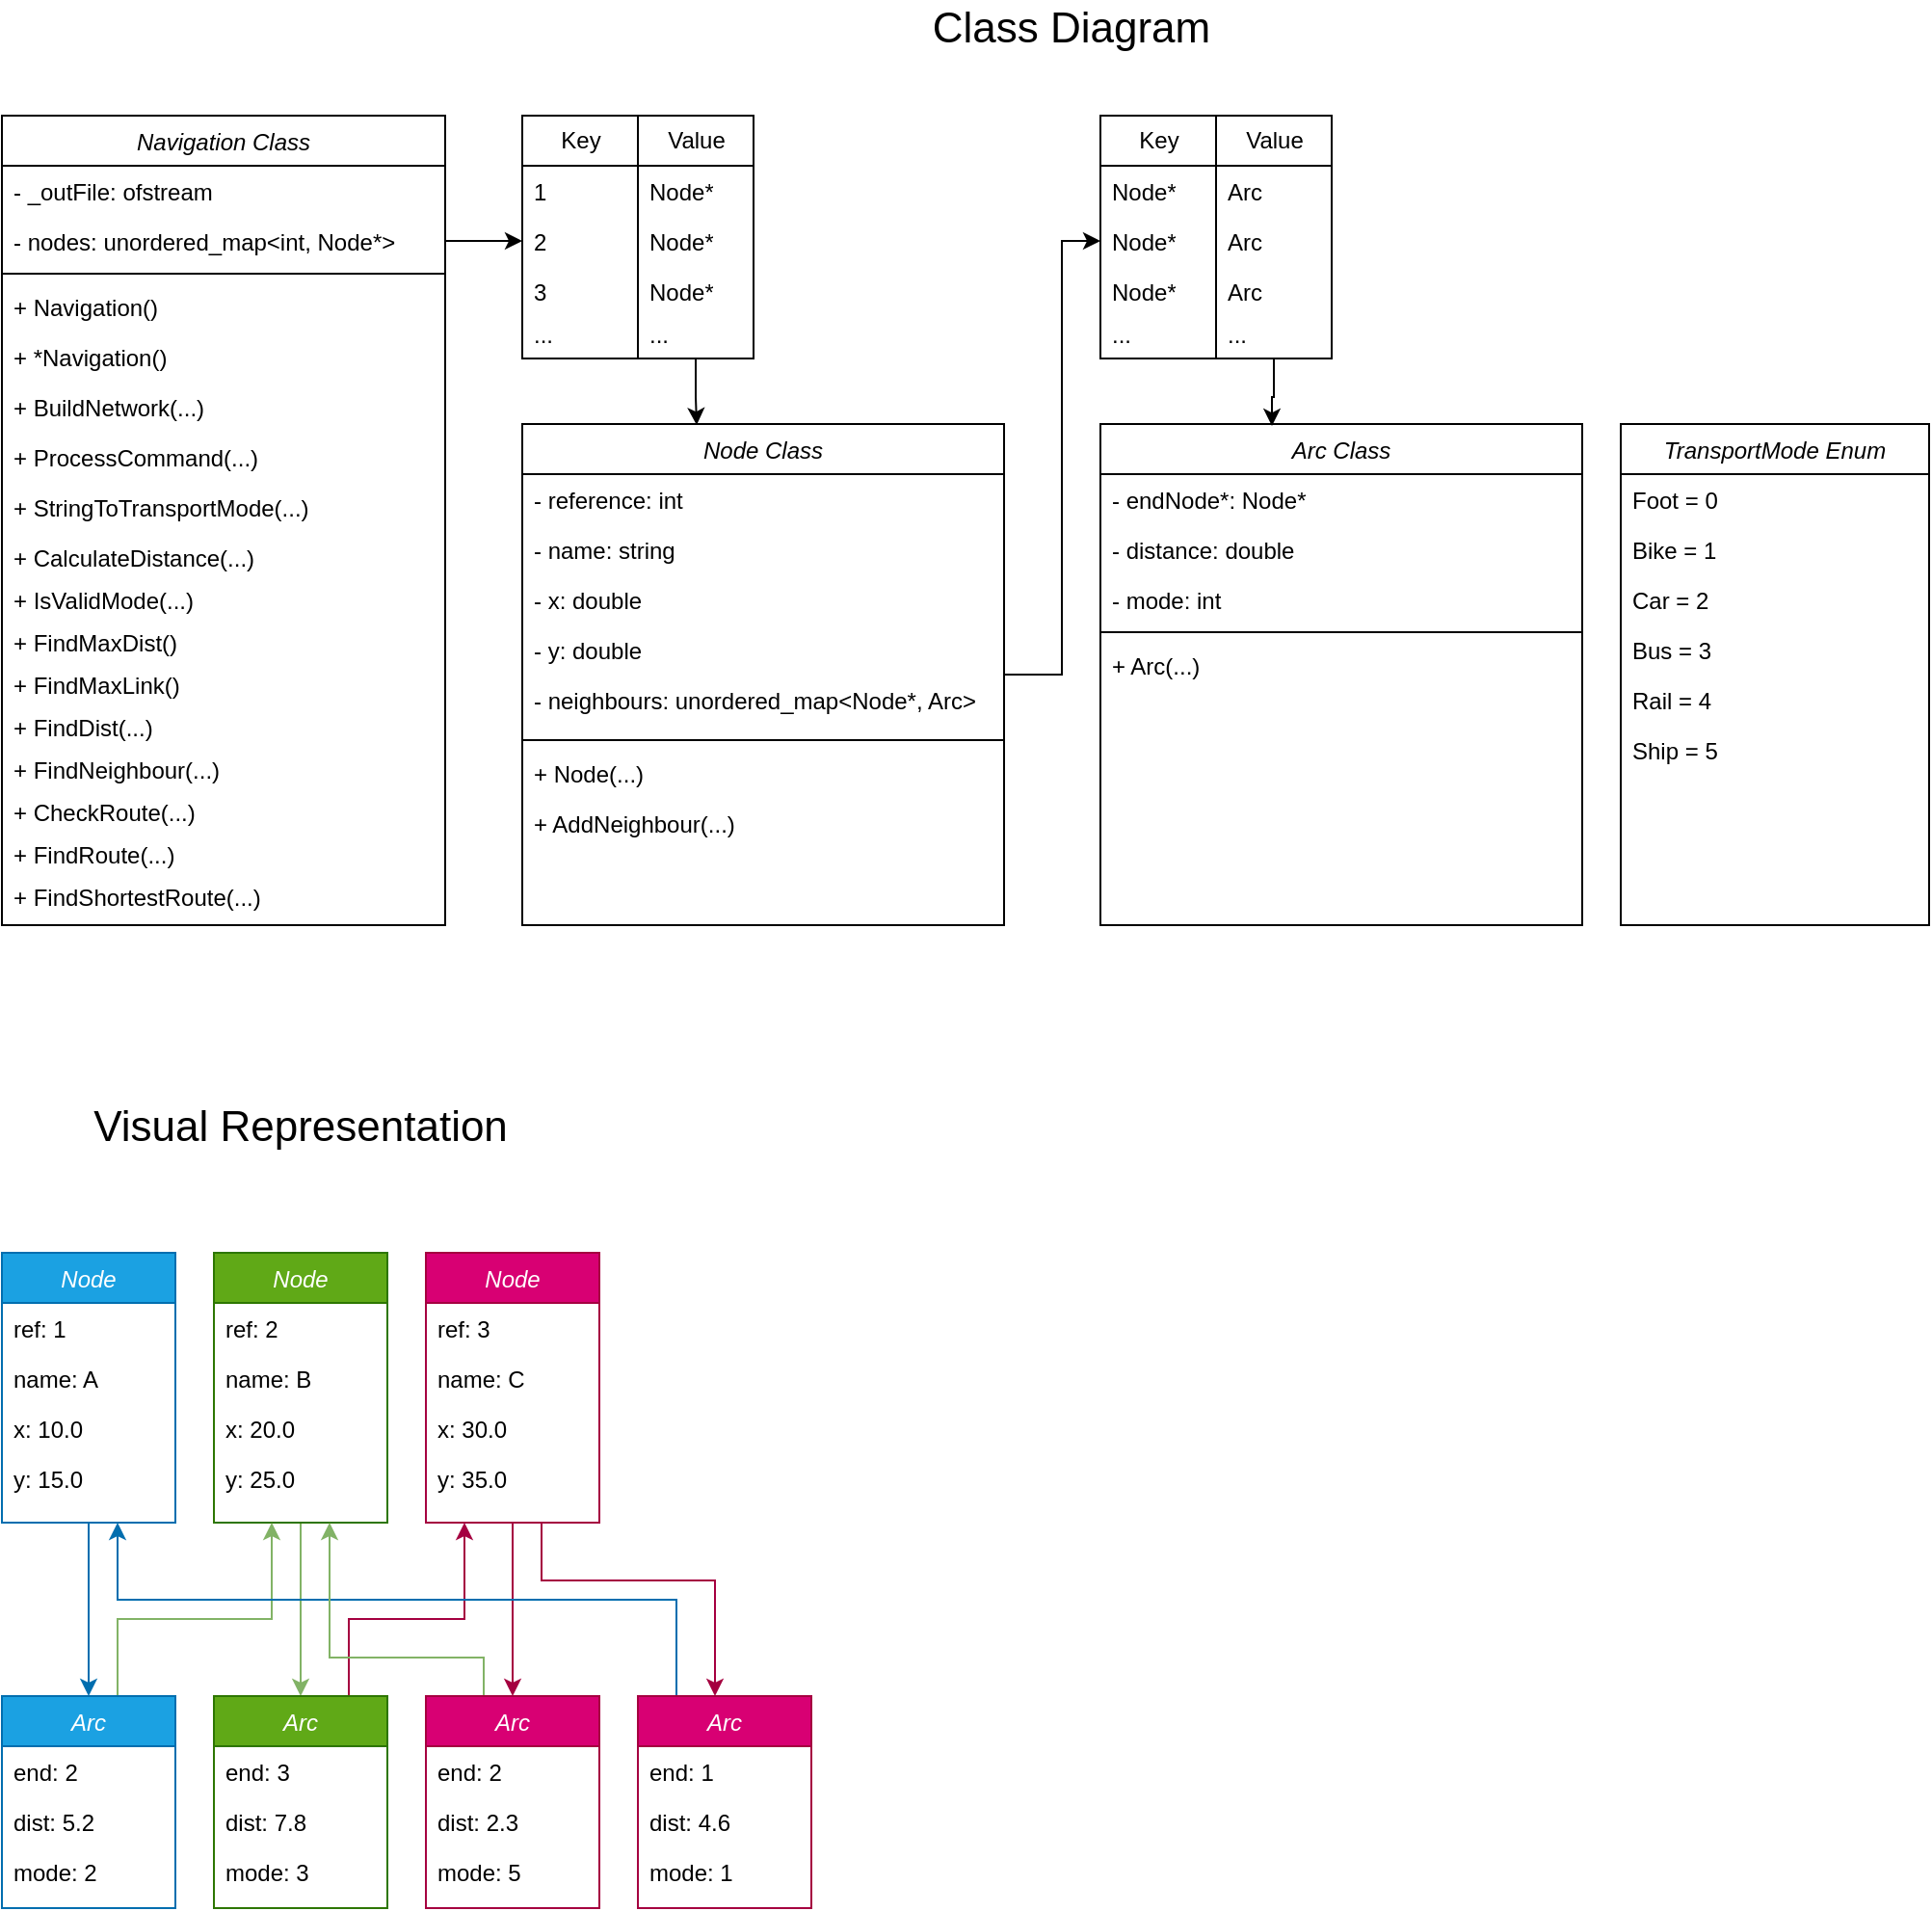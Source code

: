 <mxfile version="24.3.1" type="device">
  <diagram id="C5RBs43oDa-KdzZeNtuy" name="Page-1">
    <mxGraphModel dx="1314" dy="812" grid="1" gridSize="10" guides="1" tooltips="1" connect="1" arrows="1" fold="1" page="1" pageScale="1" pageWidth="827" pageHeight="1169" math="0" shadow="0">
      <root>
        <mxCell id="WIyWlLk6GJQsqaUBKTNV-0" />
        <mxCell id="WIyWlLk6GJQsqaUBKTNV-1" parent="WIyWlLk6GJQsqaUBKTNV-0" />
        <mxCell id="zkfFHV4jXpPFQw0GAbJ--0" value="Navigation Class" style="swimlane;fontStyle=2;align=center;verticalAlign=top;childLayout=stackLayout;horizontal=1;startSize=26;horizontalStack=0;resizeParent=1;resizeLast=0;collapsible=1;marginBottom=0;rounded=0;shadow=0;strokeWidth=1;" parent="WIyWlLk6GJQsqaUBKTNV-1" vertex="1">
          <mxGeometry x="120" y="100" width="230" height="420" as="geometry">
            <mxRectangle x="230" y="140" width="160" height="26" as="alternateBounds" />
          </mxGeometry>
        </mxCell>
        <mxCell id="zkfFHV4jXpPFQw0GAbJ--1" value="- _outFile: ofstream" style="text;align=left;verticalAlign=top;spacingLeft=4;spacingRight=4;overflow=hidden;rotatable=0;points=[[0,0.5],[1,0.5]];portConstraint=eastwest;" parent="zkfFHV4jXpPFQw0GAbJ--0" vertex="1">
          <mxGeometry y="26" width="230" height="26" as="geometry" />
        </mxCell>
        <mxCell id="zkfFHV4jXpPFQw0GAbJ--2" value="- nodes: unordered_map&lt;int, Node*&gt;" style="text;align=left;verticalAlign=top;spacingLeft=4;spacingRight=4;overflow=hidden;rotatable=0;points=[[0,0.5],[1,0.5]];portConstraint=eastwest;rounded=0;shadow=0;html=0;" parent="zkfFHV4jXpPFQw0GAbJ--0" vertex="1">
          <mxGeometry y="52" width="230" height="26" as="geometry" />
        </mxCell>
        <mxCell id="zkfFHV4jXpPFQw0GAbJ--4" value="" style="line;html=1;strokeWidth=1;align=left;verticalAlign=middle;spacingTop=-1;spacingLeft=3;spacingRight=3;rotatable=0;labelPosition=right;points=[];portConstraint=eastwest;" parent="zkfFHV4jXpPFQw0GAbJ--0" vertex="1">
          <mxGeometry y="78" width="230" height="8" as="geometry" />
        </mxCell>
        <mxCell id="zkfFHV4jXpPFQw0GAbJ--5" value="+ Navigation()" style="text;align=left;verticalAlign=top;spacingLeft=4;spacingRight=4;overflow=hidden;rotatable=0;points=[[0,0.5],[1,0.5]];portConstraint=eastwest;" parent="zkfFHV4jXpPFQw0GAbJ--0" vertex="1">
          <mxGeometry y="86" width="230" height="26" as="geometry" />
        </mxCell>
        <mxCell id="tPPv_pN60mBL0UNVE7Rf-84" value="+ *Navigation()" style="text;align=left;verticalAlign=top;spacingLeft=4;spacingRight=4;overflow=hidden;rotatable=0;points=[[0,0.5],[1,0.5]];portConstraint=eastwest;" vertex="1" parent="zkfFHV4jXpPFQw0GAbJ--0">
          <mxGeometry y="112" width="230" height="26" as="geometry" />
        </mxCell>
        <mxCell id="tPPv_pN60mBL0UNVE7Rf-85" value="+ BuildNetwork(...)" style="text;align=left;verticalAlign=top;spacingLeft=4;spacingRight=4;overflow=hidden;rotatable=0;points=[[0,0.5],[1,0.5]];portConstraint=eastwest;" vertex="1" parent="zkfFHV4jXpPFQw0GAbJ--0">
          <mxGeometry y="138" width="230" height="26" as="geometry" />
        </mxCell>
        <mxCell id="tPPv_pN60mBL0UNVE7Rf-86" value="+ ProcessCommand(...)" style="text;align=left;verticalAlign=top;spacingLeft=4;spacingRight=4;overflow=hidden;rotatable=0;points=[[0,0.5],[1,0.5]];portConstraint=eastwest;" vertex="1" parent="zkfFHV4jXpPFQw0GAbJ--0">
          <mxGeometry y="164" width="230" height="26" as="geometry" />
        </mxCell>
        <mxCell id="tPPv_pN60mBL0UNVE7Rf-87" value="+ StringToTransportMode(...)" style="text;align=left;verticalAlign=top;spacingLeft=4;spacingRight=4;overflow=hidden;rotatable=0;points=[[0,0.5],[1,0.5]];portConstraint=eastwest;" vertex="1" parent="zkfFHV4jXpPFQw0GAbJ--0">
          <mxGeometry y="190" width="230" height="26" as="geometry" />
        </mxCell>
        <mxCell id="tPPv_pN60mBL0UNVE7Rf-88" value="+ CalculateDistance(...)" style="text;align=left;verticalAlign=top;spacingLeft=4;spacingRight=4;overflow=hidden;rotatable=0;points=[[0,0.5],[1,0.5]];portConstraint=eastwest;" vertex="1" parent="zkfFHV4jXpPFQw0GAbJ--0">
          <mxGeometry y="216" width="230" height="22" as="geometry" />
        </mxCell>
        <mxCell id="tPPv_pN60mBL0UNVE7Rf-89" value="+ IsValidMode(...)" style="text;align=left;verticalAlign=top;spacingLeft=4;spacingRight=4;overflow=hidden;rotatable=0;points=[[0,0.5],[1,0.5]];portConstraint=eastwest;" vertex="1" parent="zkfFHV4jXpPFQw0GAbJ--0">
          <mxGeometry y="238" width="230" height="22" as="geometry" />
        </mxCell>
        <mxCell id="tPPv_pN60mBL0UNVE7Rf-90" value="+ FindMaxDist()" style="text;align=left;verticalAlign=top;spacingLeft=4;spacingRight=4;overflow=hidden;rotatable=0;points=[[0,0.5],[1,0.5]];portConstraint=eastwest;" vertex="1" parent="zkfFHV4jXpPFQw0GAbJ--0">
          <mxGeometry y="260" width="230" height="22" as="geometry" />
        </mxCell>
        <mxCell id="tPPv_pN60mBL0UNVE7Rf-91" value="+ FindMaxLink()" style="text;align=left;verticalAlign=top;spacingLeft=4;spacingRight=4;overflow=hidden;rotatable=0;points=[[0,0.5],[1,0.5]];portConstraint=eastwest;" vertex="1" parent="zkfFHV4jXpPFQw0GAbJ--0">
          <mxGeometry y="282" width="230" height="22" as="geometry" />
        </mxCell>
        <mxCell id="tPPv_pN60mBL0UNVE7Rf-92" value="+ FindDist(...)" style="text;align=left;verticalAlign=top;spacingLeft=4;spacingRight=4;overflow=hidden;rotatable=0;points=[[0,0.5],[1,0.5]];portConstraint=eastwest;" vertex="1" parent="zkfFHV4jXpPFQw0GAbJ--0">
          <mxGeometry y="304" width="230" height="22" as="geometry" />
        </mxCell>
        <mxCell id="tPPv_pN60mBL0UNVE7Rf-93" value="+ FindNeighbour(...)" style="text;align=left;verticalAlign=top;spacingLeft=4;spacingRight=4;overflow=hidden;rotatable=0;points=[[0,0.5],[1,0.5]];portConstraint=eastwest;" vertex="1" parent="zkfFHV4jXpPFQw0GAbJ--0">
          <mxGeometry y="326" width="230" height="22" as="geometry" />
        </mxCell>
        <mxCell id="tPPv_pN60mBL0UNVE7Rf-94" value="+ CheckRoute(...)" style="text;align=left;verticalAlign=top;spacingLeft=4;spacingRight=4;overflow=hidden;rotatable=0;points=[[0,0.5],[1,0.5]];portConstraint=eastwest;" vertex="1" parent="zkfFHV4jXpPFQw0GAbJ--0">
          <mxGeometry y="348" width="230" height="22" as="geometry" />
        </mxCell>
        <mxCell id="tPPv_pN60mBL0UNVE7Rf-95" value="+ FindRoute(...)" style="text;align=left;verticalAlign=top;spacingLeft=4;spacingRight=4;overflow=hidden;rotatable=0;points=[[0,0.5],[1,0.5]];portConstraint=eastwest;" vertex="1" parent="zkfFHV4jXpPFQw0GAbJ--0">
          <mxGeometry y="370" width="230" height="22" as="geometry" />
        </mxCell>
        <mxCell id="tPPv_pN60mBL0UNVE7Rf-96" value="+ FindShortestRoute(...)" style="text;align=left;verticalAlign=top;spacingLeft=4;spacingRight=4;overflow=hidden;rotatable=0;points=[[0,0.5],[1,0.5]];portConstraint=eastwest;" vertex="1" parent="zkfFHV4jXpPFQw0GAbJ--0">
          <mxGeometry y="392" width="230" height="18" as="geometry" />
        </mxCell>
        <mxCell id="tPPv_pN60mBL0UNVE7Rf-72" value="Key" style="swimlane;fontStyle=0;childLayout=stackLayout;horizontal=1;startSize=26;fillColor=none;horizontalStack=0;resizeParent=1;resizeParentMax=0;resizeLast=0;collapsible=1;marginBottom=0;html=1;" vertex="1" parent="WIyWlLk6GJQsqaUBKTNV-1">
          <mxGeometry x="390" y="100" width="60" height="126" as="geometry" />
        </mxCell>
        <mxCell id="tPPv_pN60mBL0UNVE7Rf-73" value="1" style="text;strokeColor=none;fillColor=none;align=left;verticalAlign=top;spacingLeft=4;spacingRight=4;overflow=hidden;rotatable=0;points=[[0,0.5],[1,0.5]];portConstraint=eastwest;whiteSpace=wrap;html=1;" vertex="1" parent="tPPv_pN60mBL0UNVE7Rf-72">
          <mxGeometry y="26" width="60" height="26" as="geometry" />
        </mxCell>
        <mxCell id="tPPv_pN60mBL0UNVE7Rf-74" value="2" style="text;strokeColor=none;fillColor=none;align=left;verticalAlign=top;spacingLeft=4;spacingRight=4;overflow=hidden;rotatable=0;points=[[0,0.5],[1,0.5]];portConstraint=eastwest;whiteSpace=wrap;html=1;" vertex="1" parent="tPPv_pN60mBL0UNVE7Rf-72">
          <mxGeometry y="52" width="60" height="26" as="geometry" />
        </mxCell>
        <mxCell id="tPPv_pN60mBL0UNVE7Rf-75" value="3" style="text;strokeColor=none;fillColor=none;align=left;verticalAlign=top;spacingLeft=4;spacingRight=4;overflow=hidden;rotatable=0;points=[[0,0.5],[1,0.5]];portConstraint=eastwest;whiteSpace=wrap;html=1;" vertex="1" parent="tPPv_pN60mBL0UNVE7Rf-72">
          <mxGeometry y="78" width="60" height="22" as="geometry" />
        </mxCell>
        <mxCell id="tPPv_pN60mBL0UNVE7Rf-83" value="..." style="text;strokeColor=none;fillColor=none;align=left;verticalAlign=top;spacingLeft=4;spacingRight=4;overflow=hidden;rotatable=0;points=[[0,0.5],[1,0.5]];portConstraint=eastwest;whiteSpace=wrap;html=1;" vertex="1" parent="tPPv_pN60mBL0UNVE7Rf-72">
          <mxGeometry y="100" width="60" height="26" as="geometry" />
        </mxCell>
        <mxCell id="tPPv_pN60mBL0UNVE7Rf-76" value="Value" style="swimlane;fontStyle=0;childLayout=stackLayout;horizontal=1;startSize=26;fillColor=none;horizontalStack=0;resizeParent=1;resizeParentMax=0;resizeLast=0;collapsible=1;marginBottom=0;html=1;" vertex="1" parent="WIyWlLk6GJQsqaUBKTNV-1">
          <mxGeometry x="450" y="100" width="60" height="126" as="geometry" />
        </mxCell>
        <mxCell id="tPPv_pN60mBL0UNVE7Rf-77" value="Node*" style="text;strokeColor=none;fillColor=none;align=left;verticalAlign=top;spacingLeft=4;spacingRight=4;overflow=hidden;rotatable=0;points=[[0,0.5],[1,0.5]];portConstraint=eastwest;whiteSpace=wrap;html=1;" vertex="1" parent="tPPv_pN60mBL0UNVE7Rf-76">
          <mxGeometry y="26" width="60" height="26" as="geometry" />
        </mxCell>
        <mxCell id="tPPv_pN60mBL0UNVE7Rf-78" value="Node*" style="text;strokeColor=none;fillColor=none;align=left;verticalAlign=top;spacingLeft=4;spacingRight=4;overflow=hidden;rotatable=0;points=[[0,0.5],[1,0.5]];portConstraint=eastwest;whiteSpace=wrap;html=1;" vertex="1" parent="tPPv_pN60mBL0UNVE7Rf-76">
          <mxGeometry y="52" width="60" height="26" as="geometry" />
        </mxCell>
        <mxCell id="tPPv_pN60mBL0UNVE7Rf-79" value="Node*" style="text;strokeColor=none;fillColor=none;align=left;verticalAlign=top;spacingLeft=4;spacingRight=4;overflow=hidden;rotatable=0;points=[[0,0.5],[1,0.5]];portConstraint=eastwest;whiteSpace=wrap;html=1;" vertex="1" parent="tPPv_pN60mBL0UNVE7Rf-76">
          <mxGeometry y="78" width="60" height="22" as="geometry" />
        </mxCell>
        <mxCell id="tPPv_pN60mBL0UNVE7Rf-82" value="..." style="text;strokeColor=none;fillColor=none;align=left;verticalAlign=top;spacingLeft=4;spacingRight=4;overflow=hidden;rotatable=0;points=[[0,0.5],[1,0.5]];portConstraint=eastwest;whiteSpace=wrap;html=1;" vertex="1" parent="tPPv_pN60mBL0UNVE7Rf-76">
          <mxGeometry y="100" width="60" height="26" as="geometry" />
        </mxCell>
        <mxCell id="tPPv_pN60mBL0UNVE7Rf-143" style="edgeStyle=orthogonalEdgeStyle;rounded=0;orthogonalLoop=1;jettySize=auto;html=1;entryX=0;entryY=0.5;entryDx=0;entryDy=0;" edge="1" parent="WIyWlLk6GJQsqaUBKTNV-1" source="tPPv_pN60mBL0UNVE7Rf-97" target="tPPv_pN60mBL0UNVE7Rf-135">
          <mxGeometry relative="1" as="geometry">
            <Array as="points">
              <mxPoint x="670" y="390" />
              <mxPoint x="670" y="165" />
            </Array>
          </mxGeometry>
        </mxCell>
        <mxCell id="tPPv_pN60mBL0UNVE7Rf-97" value="Node Class" style="swimlane;fontStyle=2;align=center;verticalAlign=top;childLayout=stackLayout;horizontal=1;startSize=26;horizontalStack=0;resizeParent=1;resizeLast=0;collapsible=1;marginBottom=0;rounded=0;shadow=0;strokeWidth=1;" vertex="1" parent="WIyWlLk6GJQsqaUBKTNV-1">
          <mxGeometry x="390" y="260" width="250" height="260" as="geometry">
            <mxRectangle x="230" y="140" width="160" height="26" as="alternateBounds" />
          </mxGeometry>
        </mxCell>
        <mxCell id="tPPv_pN60mBL0UNVE7Rf-98" value="- reference: int" style="text;align=left;verticalAlign=top;spacingLeft=4;spacingRight=4;overflow=hidden;rotatable=0;points=[[0,0.5],[1,0.5]];portConstraint=eastwest;" vertex="1" parent="tPPv_pN60mBL0UNVE7Rf-97">
          <mxGeometry y="26" width="250" height="26" as="geometry" />
        </mxCell>
        <mxCell id="tPPv_pN60mBL0UNVE7Rf-100" value="- name: string" style="text;align=left;verticalAlign=top;spacingLeft=4;spacingRight=4;overflow=hidden;rotatable=0;points=[[0,0.5],[1,0.5]];portConstraint=eastwest;rounded=0;shadow=0;html=0;" vertex="1" parent="tPPv_pN60mBL0UNVE7Rf-97">
          <mxGeometry y="52" width="250" height="26" as="geometry" />
        </mxCell>
        <mxCell id="tPPv_pN60mBL0UNVE7Rf-116" value="- x: double" style="text;align=left;verticalAlign=top;spacingLeft=4;spacingRight=4;overflow=hidden;rotatable=0;points=[[0,0.5],[1,0.5]];portConstraint=eastwest;rounded=0;shadow=0;html=0;" vertex="1" parent="tPPv_pN60mBL0UNVE7Rf-97">
          <mxGeometry y="78" width="250" height="26" as="geometry" />
        </mxCell>
        <mxCell id="tPPv_pN60mBL0UNVE7Rf-117" value="- y: double" style="text;align=left;verticalAlign=top;spacingLeft=4;spacingRight=4;overflow=hidden;rotatable=0;points=[[0,0.5],[1,0.5]];portConstraint=eastwest;rounded=0;shadow=0;html=0;" vertex="1" parent="tPPv_pN60mBL0UNVE7Rf-97">
          <mxGeometry y="104" width="250" height="26" as="geometry" />
        </mxCell>
        <mxCell id="tPPv_pN60mBL0UNVE7Rf-119" value="- neighbours: unordered_map&lt;Node*, Arc&gt;" style="text;align=left;verticalAlign=top;spacingLeft=4;spacingRight=4;overflow=visible;rotatable=0;points=[[0,0.5],[1,0.5]];portConstraint=east;rounded=0;shadow=0;html=0;recursiveResize=1;expand=1;fixedWidth=0;resizeHeight=0;movableLabel=0;backgroundOutline=0;part=0;collapsible=0;dropTarget=0;container=0;fixDash=0;portConstraintRotation=0;connectable=0;direction=east;labelPadding=0;noLabel=0;glass=0;imageAspect=1;whiteSpace=wrap;" vertex="1" parent="tPPv_pN60mBL0UNVE7Rf-97">
          <mxGeometry y="130" width="250" height="30" as="geometry" />
        </mxCell>
        <mxCell id="tPPv_pN60mBL0UNVE7Rf-101" value="" style="line;html=1;strokeWidth=1;align=left;verticalAlign=middle;spacingTop=-1;spacingLeft=3;spacingRight=3;rotatable=0;labelPosition=right;points=[];portConstraint=eastwest;" vertex="1" parent="tPPv_pN60mBL0UNVE7Rf-97">
          <mxGeometry y="160" width="250" height="8" as="geometry" />
        </mxCell>
        <mxCell id="tPPv_pN60mBL0UNVE7Rf-102" value="+ Node(...)" style="text;align=left;verticalAlign=top;spacingLeft=4;spacingRight=4;overflow=hidden;rotatable=0;points=[[0,0.5],[1,0.5]];portConstraint=eastwest;" vertex="1" parent="tPPv_pN60mBL0UNVE7Rf-97">
          <mxGeometry y="168" width="250" height="26" as="geometry" />
        </mxCell>
        <mxCell id="tPPv_pN60mBL0UNVE7Rf-103" value="+ AddNeighbour(...)" style="text;align=left;verticalAlign=top;spacingLeft=4;spacingRight=4;overflow=hidden;rotatable=0;points=[[0,0.5],[1,0.5]];portConstraint=eastwest;" vertex="1" parent="tPPv_pN60mBL0UNVE7Rf-97">
          <mxGeometry y="194" width="250" height="26" as="geometry" />
        </mxCell>
        <mxCell id="tPPv_pN60mBL0UNVE7Rf-0" style="edgeStyle=orthogonalEdgeStyle;rounded=0;orthogonalLoop=1;jettySize=auto;html=1;" edge="1" parent="WIyWlLk6GJQsqaUBKTNV-1" source="zkfFHV4jXpPFQw0GAbJ--2" target="tPPv_pN60mBL0UNVE7Rf-74">
          <mxGeometry relative="1" as="geometry">
            <mxPoint x="440.0" y="165.0" as="targetPoint" />
          </mxGeometry>
        </mxCell>
        <mxCell id="tPPv_pN60mBL0UNVE7Rf-123" style="edgeStyle=orthogonalEdgeStyle;rounded=0;orthogonalLoop=1;jettySize=auto;html=1;entryX=0.362;entryY=0.002;entryDx=0;entryDy=0;entryPerimeter=0;" edge="1" parent="WIyWlLk6GJQsqaUBKTNV-1" source="tPPv_pN60mBL0UNVE7Rf-76" target="tPPv_pN60mBL0UNVE7Rf-97">
          <mxGeometry relative="1" as="geometry" />
        </mxCell>
        <mxCell id="tPPv_pN60mBL0UNVE7Rf-124" value="Arc Class" style="swimlane;fontStyle=2;align=center;verticalAlign=top;childLayout=stackLayout;horizontal=1;startSize=26;horizontalStack=0;resizeParent=1;resizeLast=0;collapsible=1;marginBottom=0;rounded=0;shadow=0;strokeWidth=1;" vertex="1" parent="WIyWlLk6GJQsqaUBKTNV-1">
          <mxGeometry x="690" y="260" width="250" height="260" as="geometry">
            <mxRectangle x="230" y="140" width="160" height="26" as="alternateBounds" />
          </mxGeometry>
        </mxCell>
        <mxCell id="tPPv_pN60mBL0UNVE7Rf-125" value="- endNode*: Node*" style="text;align=left;verticalAlign=top;spacingLeft=4;spacingRight=4;overflow=hidden;rotatable=0;points=[[0,0.5],[1,0.5]];portConstraint=eastwest;" vertex="1" parent="tPPv_pN60mBL0UNVE7Rf-124">
          <mxGeometry y="26" width="250" height="26" as="geometry" />
        </mxCell>
        <mxCell id="tPPv_pN60mBL0UNVE7Rf-126" value="- distance: double" style="text;align=left;verticalAlign=top;spacingLeft=4;spacingRight=4;overflow=hidden;rotatable=0;points=[[0,0.5],[1,0.5]];portConstraint=eastwest;rounded=0;shadow=0;html=0;" vertex="1" parent="tPPv_pN60mBL0UNVE7Rf-124">
          <mxGeometry y="52" width="250" height="26" as="geometry" />
        </mxCell>
        <mxCell id="tPPv_pN60mBL0UNVE7Rf-127" value="- mode: int" style="text;align=left;verticalAlign=top;spacingLeft=4;spacingRight=4;overflow=hidden;rotatable=0;points=[[0,0.5],[1,0.5]];portConstraint=eastwest;rounded=0;shadow=0;html=0;" vertex="1" parent="tPPv_pN60mBL0UNVE7Rf-124">
          <mxGeometry y="78" width="250" height="26" as="geometry" />
        </mxCell>
        <mxCell id="tPPv_pN60mBL0UNVE7Rf-130" value="" style="line;html=1;strokeWidth=1;align=left;verticalAlign=middle;spacingTop=-1;spacingLeft=3;spacingRight=3;rotatable=0;labelPosition=right;points=[];portConstraint=eastwest;" vertex="1" parent="tPPv_pN60mBL0UNVE7Rf-124">
          <mxGeometry y="104" width="250" height="8" as="geometry" />
        </mxCell>
        <mxCell id="tPPv_pN60mBL0UNVE7Rf-131" value="+ Arc(...)" style="text;align=left;verticalAlign=top;spacingLeft=4;spacingRight=4;overflow=hidden;rotatable=0;points=[[0,0.5],[1,0.5]];portConstraint=eastwest;" vertex="1" parent="tPPv_pN60mBL0UNVE7Rf-124">
          <mxGeometry y="112" width="250" height="26" as="geometry" />
        </mxCell>
        <mxCell id="tPPv_pN60mBL0UNVE7Rf-133" value="Key" style="swimlane;fontStyle=0;childLayout=stackLayout;horizontal=1;startSize=26;fillColor=none;horizontalStack=0;resizeParent=1;resizeParentMax=0;resizeLast=0;collapsible=1;marginBottom=0;html=1;" vertex="1" parent="WIyWlLk6GJQsqaUBKTNV-1">
          <mxGeometry x="690" y="100" width="60" height="126" as="geometry" />
        </mxCell>
        <mxCell id="tPPv_pN60mBL0UNVE7Rf-134" value="Node*" style="text;strokeColor=none;fillColor=none;align=left;verticalAlign=top;spacingLeft=4;spacingRight=4;overflow=hidden;rotatable=0;points=[[0,0.5],[1,0.5]];portConstraint=eastwest;whiteSpace=wrap;html=1;" vertex="1" parent="tPPv_pN60mBL0UNVE7Rf-133">
          <mxGeometry y="26" width="60" height="26" as="geometry" />
        </mxCell>
        <mxCell id="tPPv_pN60mBL0UNVE7Rf-135" value="Node*" style="text;strokeColor=none;fillColor=none;align=left;verticalAlign=top;spacingLeft=4;spacingRight=4;overflow=hidden;rotatable=0;points=[[0,0.5],[1,0.5]];portConstraint=eastwest;whiteSpace=wrap;html=1;" vertex="1" parent="tPPv_pN60mBL0UNVE7Rf-133">
          <mxGeometry y="52" width="60" height="26" as="geometry" />
        </mxCell>
        <mxCell id="tPPv_pN60mBL0UNVE7Rf-136" value="Node*" style="text;strokeColor=none;fillColor=none;align=left;verticalAlign=top;spacingLeft=4;spacingRight=4;overflow=hidden;rotatable=0;points=[[0,0.5],[1,0.5]];portConstraint=eastwest;whiteSpace=wrap;html=1;" vertex="1" parent="tPPv_pN60mBL0UNVE7Rf-133">
          <mxGeometry y="78" width="60" height="22" as="geometry" />
        </mxCell>
        <mxCell id="tPPv_pN60mBL0UNVE7Rf-137" value="..." style="text;strokeColor=none;fillColor=none;align=left;verticalAlign=top;spacingLeft=4;spacingRight=4;overflow=hidden;rotatable=0;points=[[0,0.5],[1,0.5]];portConstraint=eastwest;whiteSpace=wrap;html=1;" vertex="1" parent="tPPv_pN60mBL0UNVE7Rf-133">
          <mxGeometry y="100" width="60" height="26" as="geometry" />
        </mxCell>
        <mxCell id="tPPv_pN60mBL0UNVE7Rf-138" value="Value" style="swimlane;fontStyle=0;childLayout=stackLayout;horizontal=1;startSize=26;fillColor=none;horizontalStack=0;resizeParent=1;resizeParentMax=0;resizeLast=0;collapsible=1;marginBottom=0;html=1;" vertex="1" parent="WIyWlLk6GJQsqaUBKTNV-1">
          <mxGeometry x="750" y="100" width="60" height="126" as="geometry">
            <mxRectangle x="750" y="100" width="70" height="30" as="alternateBounds" />
          </mxGeometry>
        </mxCell>
        <mxCell id="tPPv_pN60mBL0UNVE7Rf-139" value="Arc" style="text;strokeColor=none;fillColor=none;align=left;verticalAlign=top;spacingLeft=4;spacingRight=4;overflow=hidden;rotatable=0;points=[[0,0.5],[1,0.5]];portConstraint=eastwest;whiteSpace=wrap;html=1;" vertex="1" parent="tPPv_pN60mBL0UNVE7Rf-138">
          <mxGeometry y="26" width="60" height="26" as="geometry" />
        </mxCell>
        <mxCell id="tPPv_pN60mBL0UNVE7Rf-140" value="Arc" style="text;strokeColor=none;fillColor=none;align=left;verticalAlign=top;spacingLeft=4;spacingRight=4;overflow=hidden;rotatable=0;points=[[0,0.5],[1,0.5]];portConstraint=eastwest;whiteSpace=wrap;html=1;" vertex="1" parent="tPPv_pN60mBL0UNVE7Rf-138">
          <mxGeometry y="52" width="60" height="26" as="geometry" />
        </mxCell>
        <mxCell id="tPPv_pN60mBL0UNVE7Rf-141" value="Arc" style="text;strokeColor=none;fillColor=none;align=left;verticalAlign=top;spacingLeft=4;spacingRight=4;overflow=hidden;rotatable=0;points=[[0,0.5],[1,0.5]];portConstraint=eastwest;whiteSpace=wrap;html=1;" vertex="1" parent="tPPv_pN60mBL0UNVE7Rf-138">
          <mxGeometry y="78" width="60" height="22" as="geometry" />
        </mxCell>
        <mxCell id="tPPv_pN60mBL0UNVE7Rf-142" value="..." style="text;strokeColor=none;fillColor=none;align=left;verticalAlign=top;spacingLeft=4;spacingRight=4;overflow=hidden;rotatable=0;points=[[0,0.5],[1,0.5]];portConstraint=eastwest;whiteSpace=wrap;html=1;" vertex="1" parent="tPPv_pN60mBL0UNVE7Rf-138">
          <mxGeometry y="100" width="60" height="26" as="geometry" />
        </mxCell>
        <mxCell id="tPPv_pN60mBL0UNVE7Rf-144" style="edgeStyle=orthogonalEdgeStyle;rounded=0;orthogonalLoop=1;jettySize=auto;html=1;entryX=0.356;entryY=0.004;entryDx=0;entryDy=0;entryPerimeter=0;" edge="1" parent="WIyWlLk6GJQsqaUBKTNV-1" source="tPPv_pN60mBL0UNVE7Rf-138" target="tPPv_pN60mBL0UNVE7Rf-124">
          <mxGeometry relative="1" as="geometry" />
        </mxCell>
        <mxCell id="tPPv_pN60mBL0UNVE7Rf-151" value="TransportMode Enum" style="swimlane;fontStyle=2;align=center;verticalAlign=top;childLayout=stackLayout;horizontal=1;startSize=26;horizontalStack=0;resizeParent=1;resizeLast=0;collapsible=1;marginBottom=0;rounded=0;shadow=0;strokeWidth=1;" vertex="1" parent="WIyWlLk6GJQsqaUBKTNV-1">
          <mxGeometry x="960" y="260" width="160" height="260" as="geometry">
            <mxRectangle x="230" y="140" width="160" height="26" as="alternateBounds" />
          </mxGeometry>
        </mxCell>
        <mxCell id="tPPv_pN60mBL0UNVE7Rf-152" value="Foot = 0" style="text;align=left;verticalAlign=top;spacingLeft=4;spacingRight=4;overflow=hidden;rotatable=0;points=[[0,0.5],[1,0.5]];portConstraint=eastwest;" vertex="1" parent="tPPv_pN60mBL0UNVE7Rf-151">
          <mxGeometry y="26" width="160" height="26" as="geometry" />
        </mxCell>
        <mxCell id="tPPv_pN60mBL0UNVE7Rf-153" value="Bike = 1" style="text;align=left;verticalAlign=top;spacingLeft=4;spacingRight=4;overflow=hidden;rotatable=0;points=[[0,0.5],[1,0.5]];portConstraint=eastwest;rounded=0;shadow=0;html=0;" vertex="1" parent="tPPv_pN60mBL0UNVE7Rf-151">
          <mxGeometry y="52" width="160" height="26" as="geometry" />
        </mxCell>
        <mxCell id="tPPv_pN60mBL0UNVE7Rf-154" value="Car = 2" style="text;align=left;verticalAlign=top;spacingLeft=4;spacingRight=4;overflow=hidden;rotatable=0;points=[[0,0.5],[1,0.5]];portConstraint=eastwest;rounded=0;shadow=0;html=0;" vertex="1" parent="tPPv_pN60mBL0UNVE7Rf-151">
          <mxGeometry y="78" width="160" height="26" as="geometry" />
        </mxCell>
        <mxCell id="tPPv_pN60mBL0UNVE7Rf-157" value="Bus = 3" style="text;align=left;verticalAlign=top;spacingLeft=4;spacingRight=4;overflow=hidden;rotatable=0;points=[[0,0.5],[1,0.5]];portConstraint=eastwest;rounded=0;shadow=0;html=0;" vertex="1" parent="tPPv_pN60mBL0UNVE7Rf-151">
          <mxGeometry y="104" width="160" height="26" as="geometry" />
        </mxCell>
        <mxCell id="tPPv_pN60mBL0UNVE7Rf-158" value="Rail = 4" style="text;align=left;verticalAlign=top;spacingLeft=4;spacingRight=4;overflow=hidden;rotatable=0;points=[[0,0.5],[1,0.5]];portConstraint=eastwest;rounded=0;shadow=0;html=0;" vertex="1" parent="tPPv_pN60mBL0UNVE7Rf-151">
          <mxGeometry y="130" width="160" height="26" as="geometry" />
        </mxCell>
        <mxCell id="tPPv_pN60mBL0UNVE7Rf-159" value="Ship = 5" style="text;align=left;verticalAlign=top;spacingLeft=4;spacingRight=4;overflow=hidden;rotatable=0;points=[[0,0.5],[1,0.5]];portConstraint=eastwest;rounded=0;shadow=0;html=0;" vertex="1" parent="tPPv_pN60mBL0UNVE7Rf-151">
          <mxGeometry y="156" width="160" height="26" as="geometry" />
        </mxCell>
        <mxCell id="tPPv_pN60mBL0UNVE7Rf-193" style="edgeStyle=orthogonalEdgeStyle;rounded=0;orthogonalLoop=1;jettySize=auto;html=1;fillColor=#1ba1e2;strokeColor=#006EAF;" edge="1" parent="WIyWlLk6GJQsqaUBKTNV-1" source="tPPv_pN60mBL0UNVE7Rf-160" target="tPPv_pN60mBL0UNVE7Rf-180">
          <mxGeometry relative="1" as="geometry" />
        </mxCell>
        <mxCell id="tPPv_pN60mBL0UNVE7Rf-160" value="Node" style="swimlane;fontStyle=2;align=center;verticalAlign=top;childLayout=stackLayout;horizontal=1;startSize=26;horizontalStack=0;resizeParent=1;resizeLast=0;collapsible=1;marginBottom=0;rounded=0;shadow=0;strokeWidth=1;fillColor=#1ba1e2;fontColor=#ffffff;strokeColor=#006EAF;" vertex="1" parent="WIyWlLk6GJQsqaUBKTNV-1">
          <mxGeometry x="120" y="690" width="90" height="140" as="geometry">
            <mxRectangle x="230" y="140" width="160" height="26" as="alternateBounds" />
          </mxGeometry>
        </mxCell>
        <mxCell id="tPPv_pN60mBL0UNVE7Rf-161" value="ref: 1" style="text;align=left;verticalAlign=top;spacingLeft=4;spacingRight=4;overflow=hidden;rotatable=0;points=[[0,0.5],[1,0.5]];portConstraint=eastwest;" vertex="1" parent="tPPv_pN60mBL0UNVE7Rf-160">
          <mxGeometry y="26" width="90" height="26" as="geometry" />
        </mxCell>
        <mxCell id="tPPv_pN60mBL0UNVE7Rf-162" value="name: A" style="text;align=left;verticalAlign=top;spacingLeft=4;spacingRight=4;overflow=hidden;rotatable=0;points=[[0,0.5],[1,0.5]];portConstraint=eastwest;rounded=0;shadow=0;html=0;" vertex="1" parent="tPPv_pN60mBL0UNVE7Rf-160">
          <mxGeometry y="52" width="90" height="26" as="geometry" />
        </mxCell>
        <mxCell id="tPPv_pN60mBL0UNVE7Rf-163" value="x: 10.0" style="text;align=left;verticalAlign=top;spacingLeft=4;spacingRight=4;overflow=hidden;rotatable=0;points=[[0,0.5],[1,0.5]];portConstraint=eastwest;rounded=0;shadow=0;html=0;" vertex="1" parent="tPPv_pN60mBL0UNVE7Rf-160">
          <mxGeometry y="78" width="90" height="26" as="geometry" />
        </mxCell>
        <mxCell id="tPPv_pN60mBL0UNVE7Rf-164" value="y: 15.0" style="text;align=left;verticalAlign=top;spacingLeft=4;spacingRight=4;overflow=hidden;rotatable=0;points=[[0,0.5],[1,0.5]];portConstraint=eastwest;rounded=0;shadow=0;html=0;" vertex="1" parent="tPPv_pN60mBL0UNVE7Rf-160">
          <mxGeometry y="104" width="90" height="26" as="geometry" />
        </mxCell>
        <mxCell id="tPPv_pN60mBL0UNVE7Rf-168" value="Class Diagram" style="text;html=1;align=center;verticalAlign=middle;whiteSpace=wrap;rounded=0;fontSize=22;" vertex="1" parent="WIyWlLk6GJQsqaUBKTNV-1">
          <mxGeometry x="560" y="40" width="230" height="30" as="geometry" />
        </mxCell>
        <mxCell id="tPPv_pN60mBL0UNVE7Rf-169" value="Visual Representation" style="text;html=1;align=center;verticalAlign=middle;whiteSpace=wrap;rounded=0;fontSize=22;" vertex="1" parent="WIyWlLk6GJQsqaUBKTNV-1">
          <mxGeometry x="160" y="610" width="230" height="30" as="geometry" />
        </mxCell>
        <mxCell id="tPPv_pN60mBL0UNVE7Rf-194" style="edgeStyle=orthogonalEdgeStyle;rounded=0;orthogonalLoop=1;jettySize=auto;html=1;fillColor=#d5e8d4;strokeColor=#82b366;" edge="1" parent="WIyWlLk6GJQsqaUBKTNV-1" source="tPPv_pN60mBL0UNVE7Rf-170" target="tPPv_pN60mBL0UNVE7Rf-185">
          <mxGeometry relative="1" as="geometry" />
        </mxCell>
        <mxCell id="tPPv_pN60mBL0UNVE7Rf-170" value="Node" style="swimlane;fontStyle=2;align=center;verticalAlign=top;childLayout=stackLayout;horizontal=1;startSize=26;horizontalStack=0;resizeParent=1;resizeLast=0;collapsible=1;marginBottom=0;rounded=0;shadow=0;strokeWidth=1;fillColor=#60a917;fontColor=#ffffff;strokeColor=#2D7600;" vertex="1" parent="WIyWlLk6GJQsqaUBKTNV-1">
          <mxGeometry x="230" y="690" width="90" height="140" as="geometry">
            <mxRectangle x="230" y="140" width="160" height="26" as="alternateBounds" />
          </mxGeometry>
        </mxCell>
        <mxCell id="tPPv_pN60mBL0UNVE7Rf-171" value="ref: 2" style="text;align=left;verticalAlign=top;spacingLeft=4;spacingRight=4;overflow=hidden;rotatable=0;points=[[0,0.5],[1,0.5]];portConstraint=eastwest;" vertex="1" parent="tPPv_pN60mBL0UNVE7Rf-170">
          <mxGeometry y="26" width="90" height="26" as="geometry" />
        </mxCell>
        <mxCell id="tPPv_pN60mBL0UNVE7Rf-172" value="name: B" style="text;align=left;verticalAlign=top;spacingLeft=4;spacingRight=4;overflow=hidden;rotatable=0;points=[[0,0.5],[1,0.5]];portConstraint=eastwest;rounded=0;shadow=0;html=0;" vertex="1" parent="tPPv_pN60mBL0UNVE7Rf-170">
          <mxGeometry y="52" width="90" height="26" as="geometry" />
        </mxCell>
        <mxCell id="tPPv_pN60mBL0UNVE7Rf-173" value="x: 20.0" style="text;align=left;verticalAlign=top;spacingLeft=4;spacingRight=4;overflow=hidden;rotatable=0;points=[[0,0.5],[1,0.5]];portConstraint=eastwest;rounded=0;shadow=0;html=0;" vertex="1" parent="tPPv_pN60mBL0UNVE7Rf-170">
          <mxGeometry y="78" width="90" height="26" as="geometry" />
        </mxCell>
        <mxCell id="tPPv_pN60mBL0UNVE7Rf-174" value="y: 25.0" style="text;align=left;verticalAlign=top;spacingLeft=4;spacingRight=4;overflow=hidden;rotatable=0;points=[[0,0.5],[1,0.5]];portConstraint=eastwest;rounded=0;shadow=0;html=0;" vertex="1" parent="tPPv_pN60mBL0UNVE7Rf-170">
          <mxGeometry y="104" width="90" height="26" as="geometry" />
        </mxCell>
        <mxCell id="tPPv_pN60mBL0UNVE7Rf-195" style="edgeStyle=orthogonalEdgeStyle;rounded=0;orthogonalLoop=1;jettySize=auto;html=1;fillColor=#d80073;strokeColor=#A50040;" edge="1" parent="WIyWlLk6GJQsqaUBKTNV-1" source="tPPv_pN60mBL0UNVE7Rf-175" target="tPPv_pN60mBL0UNVE7Rf-189">
          <mxGeometry relative="1" as="geometry">
            <Array as="points">
              <mxPoint x="400" y="860" />
              <mxPoint x="490" y="860" />
            </Array>
          </mxGeometry>
        </mxCell>
        <mxCell id="tPPv_pN60mBL0UNVE7Rf-207" style="edgeStyle=orthogonalEdgeStyle;rounded=0;orthogonalLoop=1;jettySize=auto;html=1;fillColor=#d80073;strokeColor=#A50040;" edge="1" parent="WIyWlLk6GJQsqaUBKTNV-1" source="tPPv_pN60mBL0UNVE7Rf-175" target="tPPv_pN60mBL0UNVE7Rf-203">
          <mxGeometry relative="1" as="geometry">
            <Array as="points">
              <mxPoint x="385" y="860" />
              <mxPoint x="385" y="860" />
            </Array>
          </mxGeometry>
        </mxCell>
        <mxCell id="tPPv_pN60mBL0UNVE7Rf-175" value="Node" style="swimlane;fontStyle=2;align=center;verticalAlign=top;childLayout=stackLayout;horizontal=1;startSize=26;horizontalStack=0;resizeParent=1;resizeLast=0;collapsible=1;marginBottom=0;rounded=0;shadow=0;strokeWidth=1;fillColor=#d80073;strokeColor=#A50040;fontColor=#ffffff;" vertex="1" parent="WIyWlLk6GJQsqaUBKTNV-1">
          <mxGeometry x="340" y="690" width="90" height="140" as="geometry">
            <mxRectangle x="230" y="140" width="160" height="26" as="alternateBounds" />
          </mxGeometry>
        </mxCell>
        <mxCell id="tPPv_pN60mBL0UNVE7Rf-176" value="ref: 3" style="text;align=left;verticalAlign=top;spacingLeft=4;spacingRight=4;overflow=hidden;rotatable=0;points=[[0,0.5],[1,0.5]];portConstraint=eastwest;" vertex="1" parent="tPPv_pN60mBL0UNVE7Rf-175">
          <mxGeometry y="26" width="90" height="26" as="geometry" />
        </mxCell>
        <mxCell id="tPPv_pN60mBL0UNVE7Rf-177" value="name: C" style="text;align=left;verticalAlign=top;spacingLeft=4;spacingRight=4;overflow=hidden;rotatable=0;points=[[0,0.5],[1,0.5]];portConstraint=eastwest;rounded=0;shadow=0;html=0;" vertex="1" parent="tPPv_pN60mBL0UNVE7Rf-175">
          <mxGeometry y="52" width="90" height="26" as="geometry" />
        </mxCell>
        <mxCell id="tPPv_pN60mBL0UNVE7Rf-178" value="x: 30.0" style="text;align=left;verticalAlign=top;spacingLeft=4;spacingRight=4;overflow=hidden;rotatable=0;points=[[0,0.5],[1,0.5]];portConstraint=eastwest;rounded=0;shadow=0;html=0;" vertex="1" parent="tPPv_pN60mBL0UNVE7Rf-175">
          <mxGeometry y="78" width="90" height="26" as="geometry" />
        </mxCell>
        <mxCell id="tPPv_pN60mBL0UNVE7Rf-179" value="y: 35.0" style="text;align=left;verticalAlign=top;spacingLeft=4;spacingRight=4;overflow=hidden;rotatable=0;points=[[0,0.5],[1,0.5]];portConstraint=eastwest;rounded=0;shadow=0;html=0;" vertex="1" parent="tPPv_pN60mBL0UNVE7Rf-175">
          <mxGeometry y="104" width="90" height="26" as="geometry" />
        </mxCell>
        <mxCell id="tPPv_pN60mBL0UNVE7Rf-197" style="edgeStyle=orthogonalEdgeStyle;rounded=0;orthogonalLoop=1;jettySize=auto;html=1;fillColor=#d5e8d4;strokeColor=#82b366;" edge="1" parent="WIyWlLk6GJQsqaUBKTNV-1" source="tPPv_pN60mBL0UNVE7Rf-180" target="tPPv_pN60mBL0UNVE7Rf-170">
          <mxGeometry relative="1" as="geometry">
            <Array as="points">
              <mxPoint x="180" y="880" />
              <mxPoint x="260" y="880" />
            </Array>
          </mxGeometry>
        </mxCell>
        <mxCell id="tPPv_pN60mBL0UNVE7Rf-180" value="Arc" style="swimlane;fontStyle=2;align=center;verticalAlign=top;childLayout=stackLayout;horizontal=1;startSize=26;horizontalStack=0;resizeParent=1;resizeLast=0;collapsible=1;marginBottom=0;rounded=0;shadow=0;strokeWidth=1;fillColor=#1ba1e2;fontColor=#ffffff;strokeColor=#006EAF;" vertex="1" parent="WIyWlLk6GJQsqaUBKTNV-1">
          <mxGeometry x="120" y="920" width="90" height="110" as="geometry">
            <mxRectangle x="230" y="140" width="160" height="26" as="alternateBounds" />
          </mxGeometry>
        </mxCell>
        <mxCell id="tPPv_pN60mBL0UNVE7Rf-181" value="end: 2" style="text;align=left;verticalAlign=top;spacingLeft=4;spacingRight=4;overflow=hidden;rotatable=0;points=[[0,0.5],[1,0.5]];portConstraint=eastwest;" vertex="1" parent="tPPv_pN60mBL0UNVE7Rf-180">
          <mxGeometry y="26" width="90" height="26" as="geometry" />
        </mxCell>
        <mxCell id="tPPv_pN60mBL0UNVE7Rf-182" value="dist: 5.2" style="text;align=left;verticalAlign=top;spacingLeft=4;spacingRight=4;overflow=hidden;rotatable=0;points=[[0,0.5],[1,0.5]];portConstraint=eastwest;rounded=0;shadow=0;html=0;" vertex="1" parent="tPPv_pN60mBL0UNVE7Rf-180">
          <mxGeometry y="52" width="90" height="26" as="geometry" />
        </mxCell>
        <mxCell id="tPPv_pN60mBL0UNVE7Rf-183" value="mode: 2" style="text;align=left;verticalAlign=top;spacingLeft=4;spacingRight=4;overflow=hidden;rotatable=0;points=[[0,0.5],[1,0.5]];portConstraint=eastwest;rounded=0;shadow=0;html=0;" vertex="1" parent="tPPv_pN60mBL0UNVE7Rf-180">
          <mxGeometry y="78" width="90" height="26" as="geometry" />
        </mxCell>
        <mxCell id="tPPv_pN60mBL0UNVE7Rf-196" style="edgeStyle=orthogonalEdgeStyle;rounded=0;orthogonalLoop=1;jettySize=auto;html=1;fontColor=#7EA6E0;fillColor=#d80073;strokeColor=#A50040;" edge="1" parent="WIyWlLk6GJQsqaUBKTNV-1" source="tPPv_pN60mBL0UNVE7Rf-185" target="tPPv_pN60mBL0UNVE7Rf-175">
          <mxGeometry relative="1" as="geometry">
            <Array as="points">
              <mxPoint x="300" y="880" />
              <mxPoint x="360" y="880" />
            </Array>
          </mxGeometry>
        </mxCell>
        <mxCell id="tPPv_pN60mBL0UNVE7Rf-185" value="Arc" style="swimlane;fontStyle=2;align=center;verticalAlign=top;childLayout=stackLayout;horizontal=1;startSize=26;horizontalStack=0;resizeParent=1;resizeLast=0;collapsible=1;marginBottom=0;rounded=0;shadow=0;strokeWidth=1;fillColor=#60a917;fontColor=#ffffff;strokeColor=#2D7600;" vertex="1" parent="WIyWlLk6GJQsqaUBKTNV-1">
          <mxGeometry x="230" y="920" width="90" height="110" as="geometry">
            <mxRectangle x="230" y="140" width="160" height="26" as="alternateBounds" />
          </mxGeometry>
        </mxCell>
        <mxCell id="tPPv_pN60mBL0UNVE7Rf-186" value="end: 3" style="text;align=left;verticalAlign=top;spacingLeft=4;spacingRight=4;overflow=hidden;rotatable=0;points=[[0,0.5],[1,0.5]];portConstraint=eastwest;" vertex="1" parent="tPPv_pN60mBL0UNVE7Rf-185">
          <mxGeometry y="26" width="90" height="26" as="geometry" />
        </mxCell>
        <mxCell id="tPPv_pN60mBL0UNVE7Rf-187" value="dist: 7.8" style="text;align=left;verticalAlign=top;spacingLeft=4;spacingRight=4;overflow=hidden;rotatable=0;points=[[0,0.5],[1,0.5]];portConstraint=eastwest;rounded=0;shadow=0;html=0;" vertex="1" parent="tPPv_pN60mBL0UNVE7Rf-185">
          <mxGeometry y="52" width="90" height="26" as="geometry" />
        </mxCell>
        <mxCell id="tPPv_pN60mBL0UNVE7Rf-188" value="mode: 3" style="text;align=left;verticalAlign=top;spacingLeft=4;spacingRight=4;overflow=hidden;rotatable=0;points=[[0,0.5],[1,0.5]];portConstraint=eastwest;rounded=0;shadow=0;html=0;" vertex="1" parent="tPPv_pN60mBL0UNVE7Rf-185">
          <mxGeometry y="78" width="90" height="26" as="geometry" />
        </mxCell>
        <mxCell id="tPPv_pN60mBL0UNVE7Rf-198" style="edgeStyle=orthogonalEdgeStyle;rounded=0;orthogonalLoop=1;jettySize=auto;html=1;fillColor=#1ba1e2;strokeColor=#006EAF;" edge="1" parent="WIyWlLk6GJQsqaUBKTNV-1" source="tPPv_pN60mBL0UNVE7Rf-189" target="tPPv_pN60mBL0UNVE7Rf-160">
          <mxGeometry relative="1" as="geometry">
            <Array as="points">
              <mxPoint x="470" y="870" />
              <mxPoint x="180" y="870" />
            </Array>
          </mxGeometry>
        </mxCell>
        <mxCell id="tPPv_pN60mBL0UNVE7Rf-189" value="Arc" style="swimlane;fontStyle=2;align=center;verticalAlign=top;childLayout=stackLayout;horizontal=1;startSize=26;horizontalStack=0;resizeParent=1;resizeLast=0;collapsible=1;marginBottom=0;rounded=0;shadow=0;strokeWidth=1;fillColor=#d80073;fontColor=#ffffff;strokeColor=#A50040;" vertex="1" parent="WIyWlLk6GJQsqaUBKTNV-1">
          <mxGeometry x="450" y="920" width="90" height="110" as="geometry">
            <mxRectangle x="230" y="140" width="160" height="26" as="alternateBounds" />
          </mxGeometry>
        </mxCell>
        <mxCell id="tPPv_pN60mBL0UNVE7Rf-190" value="end: 1" style="text;align=left;verticalAlign=top;spacingLeft=4;spacingRight=4;overflow=hidden;rotatable=0;points=[[0,0.5],[1,0.5]];portConstraint=eastwest;" vertex="1" parent="tPPv_pN60mBL0UNVE7Rf-189">
          <mxGeometry y="26" width="90" height="26" as="geometry" />
        </mxCell>
        <mxCell id="tPPv_pN60mBL0UNVE7Rf-191" value="dist: 4.6" style="text;align=left;verticalAlign=top;spacingLeft=4;spacingRight=4;overflow=hidden;rotatable=0;points=[[0,0.5],[1,0.5]];portConstraint=eastwest;rounded=0;shadow=0;html=0;" vertex="1" parent="tPPv_pN60mBL0UNVE7Rf-189">
          <mxGeometry y="52" width="90" height="26" as="geometry" />
        </mxCell>
        <mxCell id="tPPv_pN60mBL0UNVE7Rf-192" value="mode: 1" style="text;align=left;verticalAlign=top;spacingLeft=4;spacingRight=4;overflow=hidden;rotatable=0;points=[[0,0.5],[1,0.5]];portConstraint=eastwest;rounded=0;shadow=0;html=0;" vertex="1" parent="tPPv_pN60mBL0UNVE7Rf-189">
          <mxGeometry y="78" width="90" height="26" as="geometry" />
        </mxCell>
        <mxCell id="tPPv_pN60mBL0UNVE7Rf-208" style="edgeStyle=orthogonalEdgeStyle;rounded=0;orthogonalLoop=1;jettySize=auto;html=1;fillColor=#d5e8d4;strokeColor=#82b366;" edge="1" parent="WIyWlLk6GJQsqaUBKTNV-1" source="tPPv_pN60mBL0UNVE7Rf-203" target="tPPv_pN60mBL0UNVE7Rf-170">
          <mxGeometry relative="1" as="geometry">
            <Array as="points">
              <mxPoint x="370" y="900" />
              <mxPoint x="290" y="900" />
            </Array>
          </mxGeometry>
        </mxCell>
        <mxCell id="tPPv_pN60mBL0UNVE7Rf-203" value="Arc" style="swimlane;fontStyle=2;align=center;verticalAlign=top;childLayout=stackLayout;horizontal=1;startSize=26;horizontalStack=0;resizeParent=1;resizeLast=0;collapsible=1;marginBottom=0;rounded=0;shadow=0;strokeWidth=1;fillColor=#d80073;fontColor=#ffffff;strokeColor=#A50040;" vertex="1" parent="WIyWlLk6GJQsqaUBKTNV-1">
          <mxGeometry x="340" y="920" width="90" height="110" as="geometry">
            <mxRectangle x="230" y="140" width="160" height="26" as="alternateBounds" />
          </mxGeometry>
        </mxCell>
        <mxCell id="tPPv_pN60mBL0UNVE7Rf-204" value="end: 2" style="text;align=left;verticalAlign=top;spacingLeft=4;spacingRight=4;overflow=hidden;rotatable=0;points=[[0,0.5],[1,0.5]];portConstraint=eastwest;" vertex="1" parent="tPPv_pN60mBL0UNVE7Rf-203">
          <mxGeometry y="26" width="90" height="26" as="geometry" />
        </mxCell>
        <mxCell id="tPPv_pN60mBL0UNVE7Rf-205" value="dist: 2.3" style="text;align=left;verticalAlign=top;spacingLeft=4;spacingRight=4;overflow=hidden;rotatable=0;points=[[0,0.5],[1,0.5]];portConstraint=eastwest;rounded=0;shadow=0;html=0;" vertex="1" parent="tPPv_pN60mBL0UNVE7Rf-203">
          <mxGeometry y="52" width="90" height="26" as="geometry" />
        </mxCell>
        <mxCell id="tPPv_pN60mBL0UNVE7Rf-206" value="mode: 5" style="text;align=left;verticalAlign=top;spacingLeft=4;spacingRight=4;overflow=hidden;rotatable=0;points=[[0,0.5],[1,0.5]];portConstraint=eastwest;rounded=0;shadow=0;html=0;" vertex="1" parent="tPPv_pN60mBL0UNVE7Rf-203">
          <mxGeometry y="78" width="90" height="26" as="geometry" />
        </mxCell>
      </root>
    </mxGraphModel>
  </diagram>
</mxfile>
